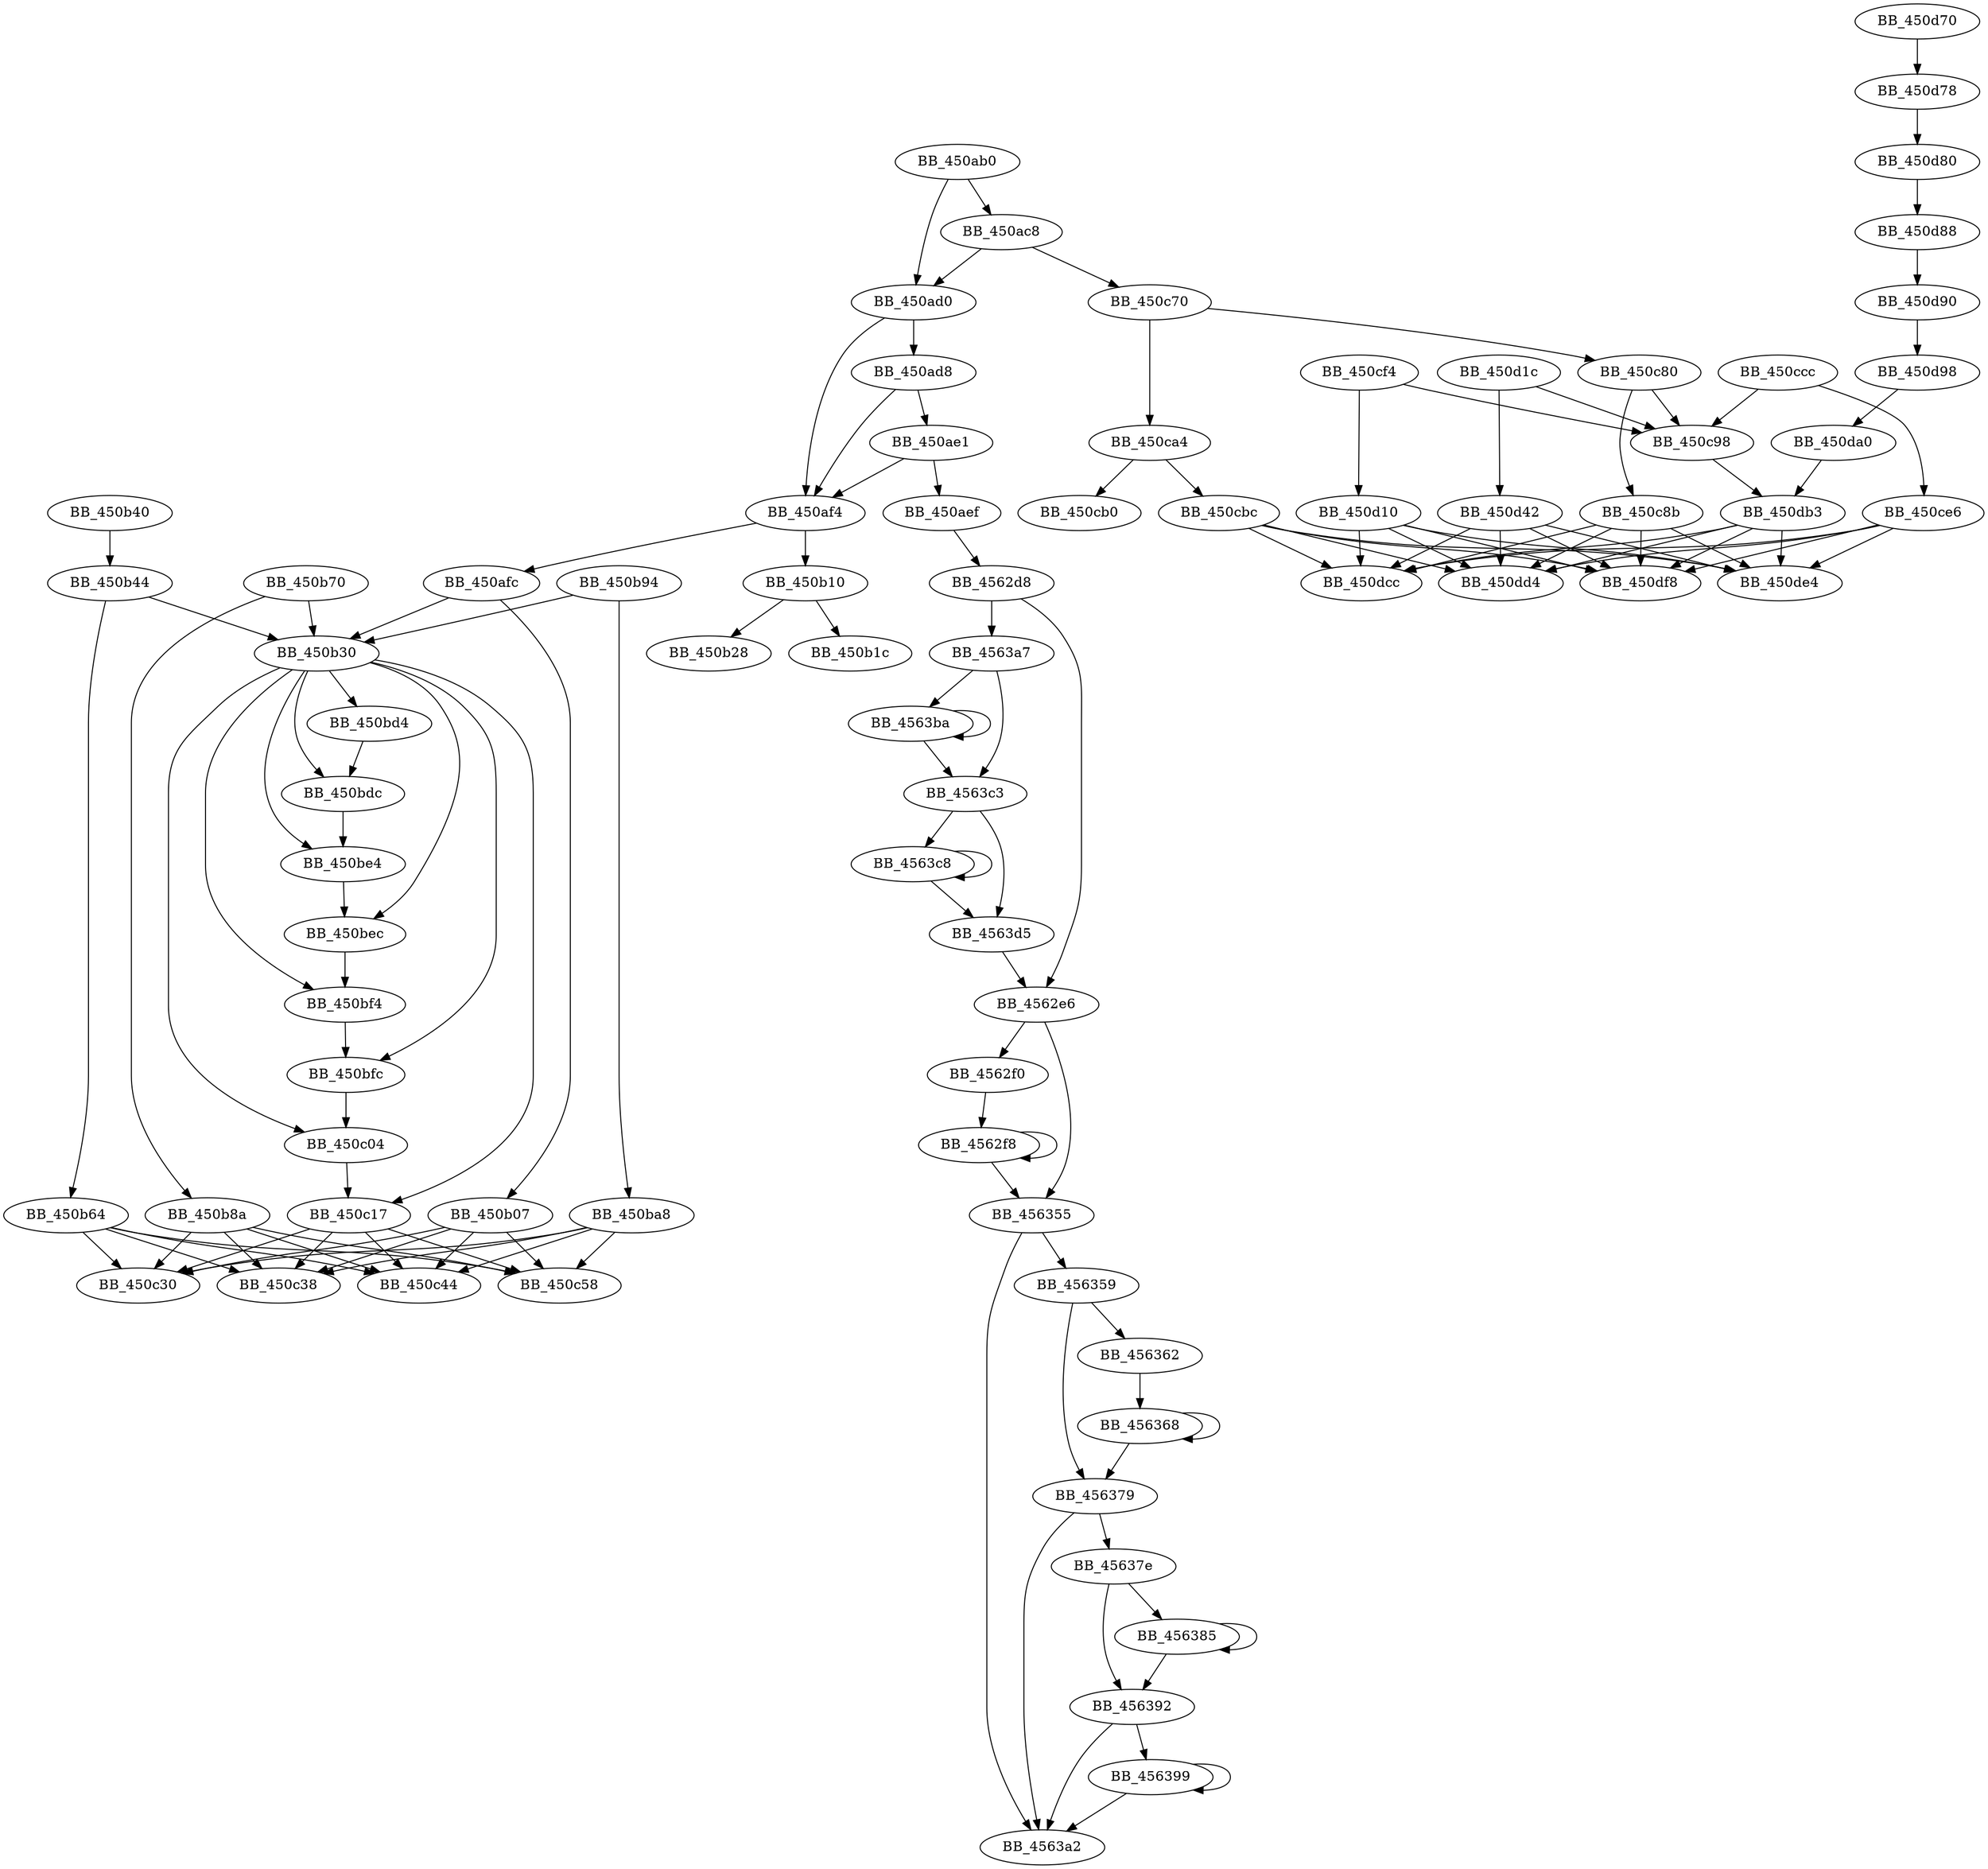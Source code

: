 DiGraph sub_450AB0{
BB_450ab0->BB_450ac8
BB_450ab0->BB_450ad0
BB_450ac8->BB_450ad0
BB_450ac8->BB_450c70
BB_450ad0->BB_450ad8
BB_450ad0->BB_450af4
BB_450ad8->BB_450ae1
BB_450ad8->BB_450af4
BB_450ae1->BB_450aef
BB_450ae1->BB_450af4
BB_450aef->BB_4562d8
BB_450af4->BB_450afc
BB_450af4->BB_450b10
BB_450afc->BB_450b07
BB_450afc->BB_450b30
BB_450b07->BB_450c30
BB_450b07->BB_450c38
BB_450b07->BB_450c44
BB_450b07->BB_450c58
BB_450b10->BB_450b1c
BB_450b10->BB_450b28
BB_450b30->BB_450bd4
BB_450b30->BB_450bdc
BB_450b30->BB_450be4
BB_450b30->BB_450bec
BB_450b30->BB_450bf4
BB_450b30->BB_450bfc
BB_450b30->BB_450c04
BB_450b30->BB_450c17
BB_450b40->BB_450b44
BB_450b44->BB_450b30
BB_450b44->BB_450b64
BB_450b64->BB_450c30
BB_450b64->BB_450c38
BB_450b64->BB_450c44
BB_450b64->BB_450c58
BB_450b70->BB_450b30
BB_450b70->BB_450b8a
BB_450b8a->BB_450c30
BB_450b8a->BB_450c38
BB_450b8a->BB_450c44
BB_450b8a->BB_450c58
BB_450b94->BB_450b30
BB_450b94->BB_450ba8
BB_450ba8->BB_450c30
BB_450ba8->BB_450c38
BB_450ba8->BB_450c44
BB_450ba8->BB_450c58
BB_450bd4->BB_450bdc
BB_450bdc->BB_450be4
BB_450be4->BB_450bec
BB_450bec->BB_450bf4
BB_450bf4->BB_450bfc
BB_450bfc->BB_450c04
BB_450c04->BB_450c17
BB_450c17->BB_450c30
BB_450c17->BB_450c38
BB_450c17->BB_450c44
BB_450c17->BB_450c58
BB_450c70->BB_450c80
BB_450c70->BB_450ca4
BB_450c80->BB_450c8b
BB_450c80->BB_450c98
BB_450c8b->BB_450dcc
BB_450c8b->BB_450dd4
BB_450c8b->BB_450de4
BB_450c8b->BB_450df8
BB_450c98->BB_450db3
BB_450ca4->BB_450cb0
BB_450ca4->BB_450cbc
BB_450cbc->BB_450dcc
BB_450cbc->BB_450dd4
BB_450cbc->BB_450de4
BB_450cbc->BB_450df8
BB_450ccc->BB_450c98
BB_450ccc->BB_450ce6
BB_450ce6->BB_450dcc
BB_450ce6->BB_450dd4
BB_450ce6->BB_450de4
BB_450ce6->BB_450df8
BB_450cf4->BB_450c98
BB_450cf4->BB_450d10
BB_450d10->BB_450dcc
BB_450d10->BB_450dd4
BB_450d10->BB_450de4
BB_450d10->BB_450df8
BB_450d1c->BB_450c98
BB_450d1c->BB_450d42
BB_450d42->BB_450dcc
BB_450d42->BB_450dd4
BB_450d42->BB_450de4
BB_450d42->BB_450df8
BB_450d70->BB_450d78
BB_450d78->BB_450d80
BB_450d80->BB_450d88
BB_450d88->BB_450d90
BB_450d90->BB_450d98
BB_450d98->BB_450da0
BB_450da0->BB_450db3
BB_450db3->BB_450dcc
BB_450db3->BB_450dd4
BB_450db3->BB_450de4
BB_450db3->BB_450df8
BB_4562d8->BB_4562e6
BB_4562d8->BB_4563a7
BB_4562e6->BB_4562f0
BB_4562e6->BB_456355
BB_4562f0->BB_4562f8
BB_4562f8->BB_4562f8
BB_4562f8->BB_456355
BB_456355->BB_456359
BB_456355->BB_4563a2
BB_456359->BB_456362
BB_456359->BB_456379
BB_456362->BB_456368
BB_456368->BB_456368
BB_456368->BB_456379
BB_456379->BB_45637e
BB_456379->BB_4563a2
BB_45637e->BB_456385
BB_45637e->BB_456392
BB_456385->BB_456385
BB_456385->BB_456392
BB_456392->BB_456399
BB_456392->BB_4563a2
BB_456399->BB_456399
BB_456399->BB_4563a2
BB_4563a7->BB_4563ba
BB_4563a7->BB_4563c3
BB_4563ba->BB_4563ba
BB_4563ba->BB_4563c3
BB_4563c3->BB_4563c8
BB_4563c3->BB_4563d5
BB_4563c8->BB_4563c8
BB_4563c8->BB_4563d5
BB_4563d5->BB_4562e6
}
